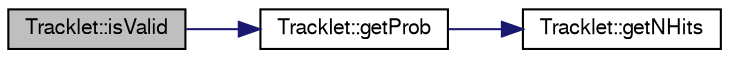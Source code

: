 digraph "Tracklet::isValid"
{
  bgcolor="transparent";
  edge [fontname="FreeSans",fontsize="10",labelfontname="FreeSans",labelfontsize="10"];
  node [fontname="FreeSans",fontsize="10",shape=record];
  rankdir="LR";
  Node1 [label="Tracklet::isValid",height=0.2,width=0.4,color="black", fillcolor="grey75", style="filled" fontcolor="black"];
  Node1 -> Node2 [color="midnightblue",fontsize="10",style="solid",fontname="FreeSans"];
  Node2 [label="Tracklet::getProb",height=0.2,width=0.4,color="black",URL="$d2/d26/classTracklet.html#adca6f6eddbd98bcbdf892f434e473dee"];
  Node2 -> Node3 [color="midnightblue",fontsize="10",style="solid",fontname="FreeSans"];
  Node3 [label="Tracklet::getNHits",height=0.2,width=0.4,color="black",URL="$d2/d26/classTracklet.html#a5328ac485c2eec2b1b3162cc20a1ccf8"];
}
